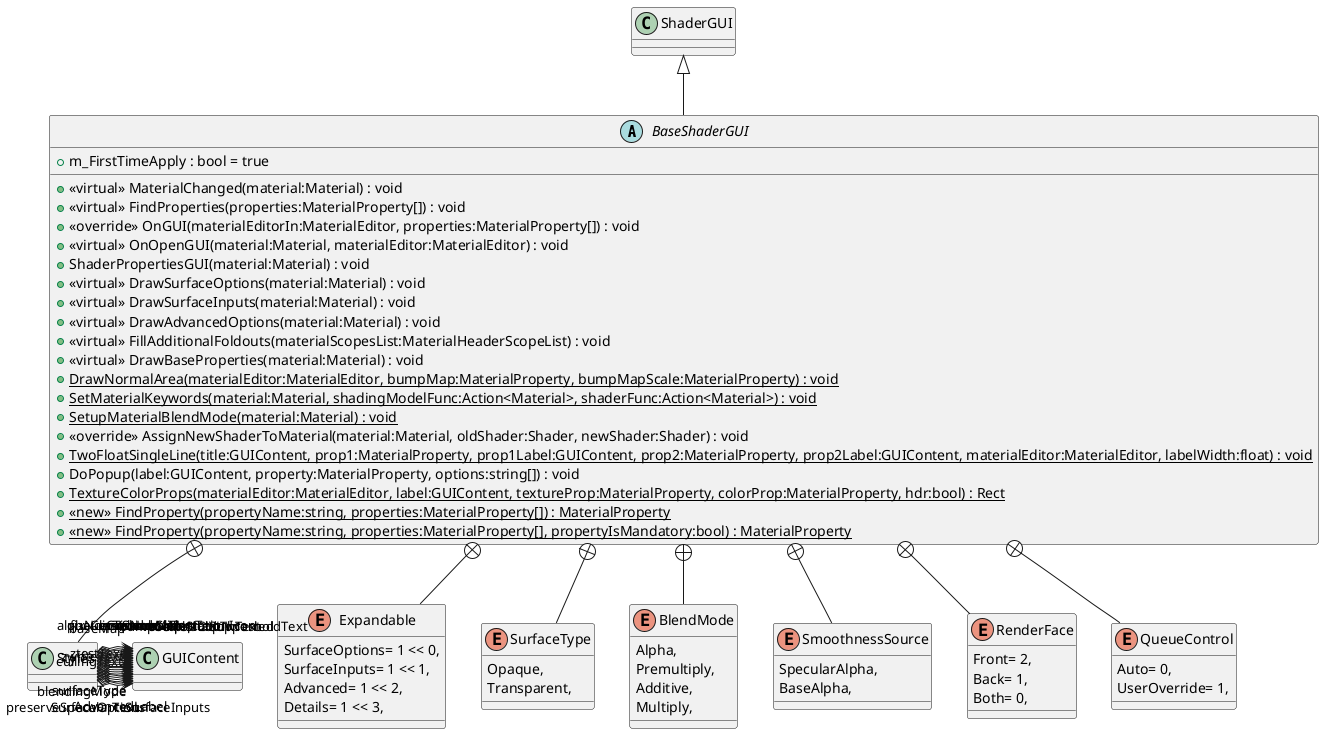 @startuml
abstract class BaseShaderGUI {
    + m_FirstTimeApply : bool = true
    + <<virtual>> MaterialChanged(material:Material) : void
    + <<virtual>> FindProperties(properties:MaterialProperty[]) : void
    + <<override>> OnGUI(materialEditorIn:MaterialEditor, properties:MaterialProperty[]) : void
    + <<virtual>> OnOpenGUI(material:Material, materialEditor:MaterialEditor) : void
    + ShaderPropertiesGUI(material:Material) : void
    + <<virtual>> DrawSurfaceOptions(material:Material) : void
    + <<virtual>> DrawSurfaceInputs(material:Material) : void
    + <<virtual>> DrawAdvancedOptions(material:Material) : void
    + <<virtual>> FillAdditionalFoldouts(materialScopesList:MaterialHeaderScopeList) : void
    + <<virtual>> DrawBaseProperties(material:Material) : void
    + {static} DrawNormalArea(materialEditor:MaterialEditor, bumpMap:MaterialProperty, bumpMapScale:MaterialProperty) : void
    + {static} SetMaterialKeywords(material:Material, shadingModelFunc:Action<Material>, shaderFunc:Action<Material>) : void
    + {static} SetupMaterialBlendMode(material:Material) : void
    + <<override>> AssignNewShaderToMaterial(material:Material, oldShader:Shader, newShader:Shader) : void
    + {static} TwoFloatSingleLine(title:GUIContent, prop1:MaterialProperty, prop1Label:GUIContent, prop2:MaterialProperty, prop2Label:GUIContent, materialEditor:MaterialEditor, labelWidth:float) : void
    + DoPopup(label:GUIContent, property:MaterialProperty, options:string[]) : void
    + {static} TextureColorProps(materialEditor:MaterialEditor, label:GUIContent, textureProp:MaterialProperty, colorProp:MaterialProperty, hdr:bool) : Rect
    + <<new>> {static} FindProperty(propertyName:string, properties:MaterialProperty[]) : MaterialProperty
    + <<new>> {static} FindProperty(propertyName:string, properties:MaterialProperty[], propertyIsMandatory:bool) : MaterialProperty
}
enum Expandable {
    SurfaceOptions= 1 << 0,
    SurfaceInputs= 1 << 1,
    Advanced= 1 << 2,
    Details= 1 << 3,
}
enum SurfaceType {
    Opaque,
    Transparent,
}
enum BlendMode {
    Alpha,
    Premultiply,
    Additive,
    Multiply,
}
enum SmoothnessSource {
    SpecularAlpha,
    BaseAlpha,
}
enum RenderFace {
    Front= 2,
    Back= 1,
    Both= 0,
}
enum QueueControl {
    Auto= 0,
    UserOverride= 1,
}
class Styles {
}
ShaderGUI <|-- BaseShaderGUI
BaseShaderGUI +-- Expandable
BaseShaderGUI +-- SurfaceType
BaseShaderGUI +-- BlendMode
BaseShaderGUI +-- SmoothnessSource
BaseShaderGUI +-- RenderFace
BaseShaderGUI +-- QueueControl
BaseShaderGUI +-- Styles
Styles o-> "SurfaceOptions" GUIContent
Styles o-> "SurfaceInputs" GUIContent
Styles o-> "AdvancedLabel" GUIContent
Styles o-> "surfaceType" GUIContent
Styles o-> "blendingMode" GUIContent
Styles o-> "preserveSpecularText" GUIContent
Styles o-> "cullingText" GUIContent
Styles o-> "zwriteText" GUIContent
Styles o-> "ztestText" GUIContent
Styles o-> "alphaClipText" GUIContent
Styles o-> "alphaClipThresholdText" GUIContent
Styles o-> "castShadowText" GUIContent
Styles o-> "receiveShadowText" GUIContent
Styles o-> "baseMap" GUIContent
Styles o-> "emissionMap" GUIContent
Styles o-> "normalMapText" GUIContent
Styles o-> "bumpScaleNotSupported" GUIContent
Styles o-> "fixNormalNow" GUIContent
Styles o-> "queueSlider" GUIContent
Styles o-> "queueControl" GUIContent
Styles o-> "documentationIcon" GUIContent
@enduml
